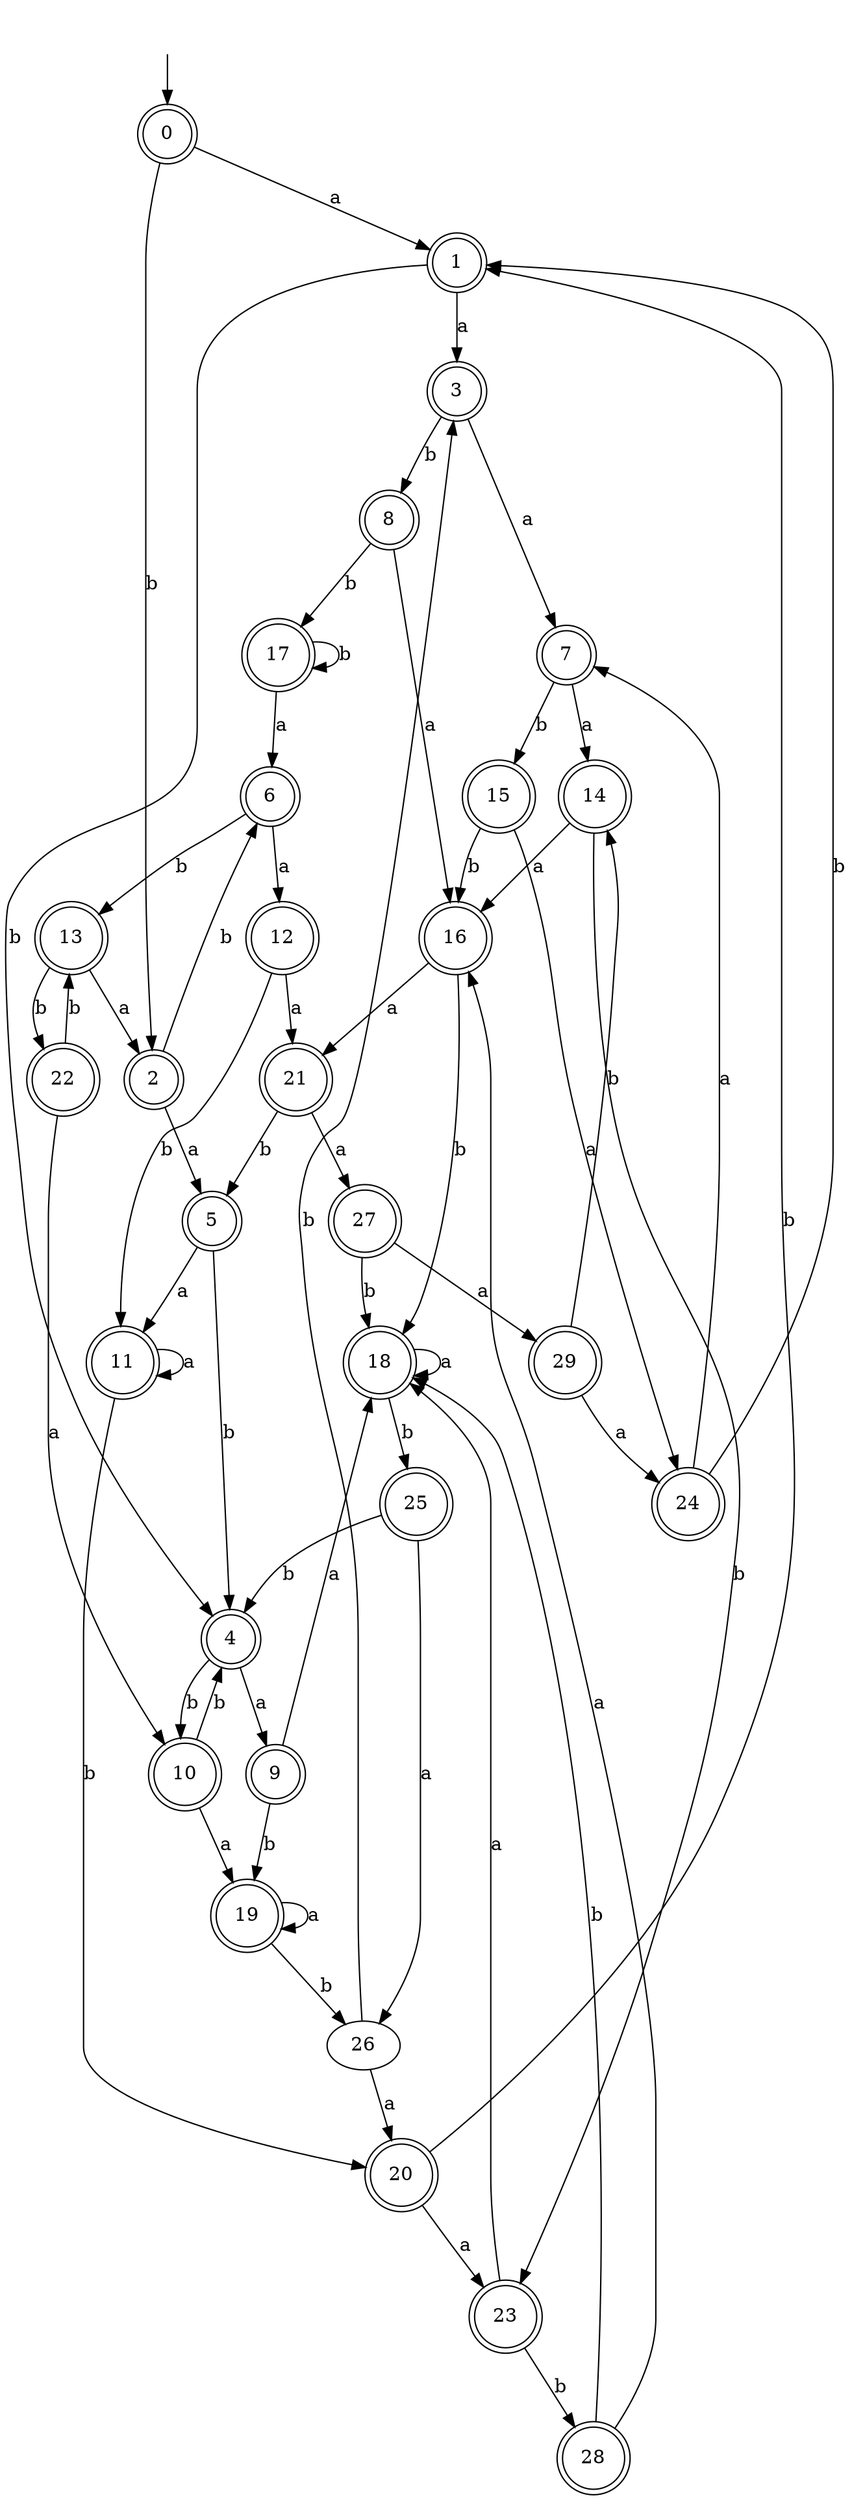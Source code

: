 digraph RandomDFA {
  __start0 [label="", shape=none];
  __start0 -> 0 [label=""];
  0 [shape=circle] [shape=doublecircle]
  0 -> 1 [label="a"]
  0 -> 2 [label="b"]
  1 [shape=doublecircle]
  1 -> 3 [label="a"]
  1 -> 4 [label="b"]
  2 [shape=doublecircle]
  2 -> 5 [label="a"]
  2 -> 6 [label="b"]
  3 [shape=doublecircle]
  3 -> 7 [label="a"]
  3 -> 8 [label="b"]
  4 [shape=doublecircle]
  4 -> 9 [label="a"]
  4 -> 10 [label="b"]
  5 [shape=doublecircle]
  5 -> 11 [label="a"]
  5 -> 4 [label="b"]
  6 [shape=doublecircle]
  6 -> 12 [label="a"]
  6 -> 13 [label="b"]
  7 [shape=doublecircle]
  7 -> 14 [label="a"]
  7 -> 15 [label="b"]
  8 [shape=doublecircle]
  8 -> 16 [label="a"]
  8 -> 17 [label="b"]
  9 [shape=doublecircle]
  9 -> 18 [label="a"]
  9 -> 19 [label="b"]
  10 [shape=doublecircle]
  10 -> 19 [label="a"]
  10 -> 4 [label="b"]
  11 [shape=doublecircle]
  11 -> 11 [label="a"]
  11 -> 20 [label="b"]
  12 [shape=doublecircle]
  12 -> 21 [label="a"]
  12 -> 11 [label="b"]
  13 [shape=doublecircle]
  13 -> 2 [label="a"]
  13 -> 22 [label="b"]
  14 [shape=doublecircle]
  14 -> 16 [label="a"]
  14 -> 23 [label="b"]
  15 [shape=doublecircle]
  15 -> 24 [label="a"]
  15 -> 16 [label="b"]
  16 [shape=doublecircle]
  16 -> 21 [label="a"]
  16 -> 18 [label="b"]
  17 [shape=doublecircle]
  17 -> 6 [label="a"]
  17 -> 17 [label="b"]
  18 [shape=doublecircle]
  18 -> 18 [label="a"]
  18 -> 25 [label="b"]
  19 [shape=doublecircle]
  19 -> 19 [label="a"]
  19 -> 26 [label="b"]
  20 [shape=doublecircle]
  20 -> 23 [label="a"]
  20 -> 1 [label="b"]
  21 [shape=doublecircle]
  21 -> 27 [label="a"]
  21 -> 5 [label="b"]
  22 [shape=doublecircle]
  22 -> 10 [label="a"]
  22 -> 13 [label="b"]
  23 [shape=doublecircle]
  23 -> 18 [label="a"]
  23 -> 28 [label="b"]
  24 [shape=doublecircle]
  24 -> 7 [label="a"]
  24 -> 1 [label="b"]
  25 [shape=doublecircle]
  25 -> 26 [label="a"]
  25 -> 4 [label="b"]
  26
  26 -> 20 [label="a"]
  26 -> 3 [label="b"]
  27 [shape=doublecircle]
  27 -> 29 [label="a"]
  27 -> 18 [label="b"]
  28 [shape=doublecircle]
  28 -> 16 [label="a"]
  28 -> 18 [label="b"]
  29 [shape=doublecircle]
  29 -> 24 [label="a"]
  29 -> 14 [label="b"]
}
